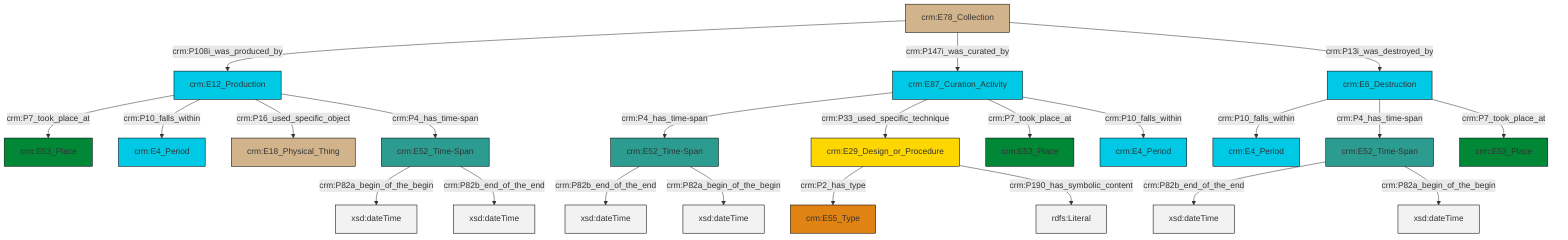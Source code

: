graph TD
classDef Literal fill:#f2f2f2,stroke:#000000;
classDef CRM_Entity fill:#FFFFFF,stroke:#000000;
classDef Temporal_Entity fill:#00C9E6, stroke:#000000;
classDef Type fill:#E18312, stroke:#000000;
classDef Time-Span fill:#2C9C91, stroke:#000000;
classDef Appellation fill:#FFEB7F, stroke:#000000;
classDef Place fill:#008836, stroke:#000000;
classDef Persistent_Item fill:#B266B2, stroke:#000000;
classDef Conceptual_Object fill:#FFD700, stroke:#000000;
classDef Physical_Thing fill:#D2B48C, stroke:#000000;
classDef Actor fill:#f58aad, stroke:#000000;
classDef PC_Classes fill:#4ce600, stroke:#000000;
classDef Multi fill:#cccccc,stroke:#000000;

2["crm:E12_Production"]:::Temporal_Entity -->|crm:P7_took_place_at| 3["crm:E53_Place"]:::Place
4["crm:E6_Destruction"]:::Temporal_Entity -->|crm:P10_falls_within| 5["crm:E4_Period"]:::Temporal_Entity
12["crm:E52_Time-Span"]:::Time-Span -->|crm:P82a_begin_of_the_begin| 13[xsd:dateTime]:::Literal
4["crm:E6_Destruction"]:::Temporal_Entity -->|crm:P4_has_time-span| 8["crm:E52_Time-Span"]:::Time-Span
16["crm:E87_Curation_Activity"]:::Temporal_Entity -->|crm:P4_has_time-span| 17["crm:E52_Time-Span"]:::Time-Span
0["crm:E29_Design_or_Procedure"]:::Conceptual_Object -->|crm:P2_has_type| 19["crm:E55_Type"]:::Type
17["crm:E52_Time-Span"]:::Time-Span -->|crm:P82b_end_of_the_end| 21[xsd:dateTime]:::Literal
12["crm:E52_Time-Span"]:::Time-Span -->|crm:P82b_end_of_the_end| 27[xsd:dateTime]:::Literal
4["crm:E6_Destruction"]:::Temporal_Entity -->|crm:P7_took_place_at| 6["crm:E53_Place"]:::Place
0["crm:E29_Design_or_Procedure"]:::Conceptual_Object -->|crm:P190_has_symbolic_content| 28[rdfs:Literal]:::Literal
2["crm:E12_Production"]:::Temporal_Entity -->|crm:P10_falls_within| 22["crm:E4_Period"]:::Temporal_Entity
30["crm:E78_Collection"]:::Physical_Thing -->|crm:P108i_was_produced_by| 2["crm:E12_Production"]:::Temporal_Entity
8["crm:E52_Time-Span"]:::Time-Span -->|crm:P82b_end_of_the_end| 31[xsd:dateTime]:::Literal
30["crm:E78_Collection"]:::Physical_Thing -->|crm:P147i_was_curated_by| 16["crm:E87_Curation_Activity"]:::Temporal_Entity
2["crm:E12_Production"]:::Temporal_Entity -->|crm:P16_used_specific_object| 10["crm:E18_Physical_Thing"]:::Physical_Thing
16["crm:E87_Curation_Activity"]:::Temporal_Entity -->|crm:P33_used_specific_technique| 0["crm:E29_Design_or_Procedure"]:::Conceptual_Object
17["crm:E52_Time-Span"]:::Time-Span -->|crm:P82a_begin_of_the_begin| 33[xsd:dateTime]:::Literal
16["crm:E87_Curation_Activity"]:::Temporal_Entity -->|crm:P7_took_place_at| 25["crm:E53_Place"]:::Place
30["crm:E78_Collection"]:::Physical_Thing -->|crm:P13i_was_destroyed_by| 4["crm:E6_Destruction"]:::Temporal_Entity
16["crm:E87_Curation_Activity"]:::Temporal_Entity -->|crm:P10_falls_within| 14["crm:E4_Period"]:::Temporal_Entity
2["crm:E12_Production"]:::Temporal_Entity -->|crm:P4_has_time-span| 12["crm:E52_Time-Span"]:::Time-Span
8["crm:E52_Time-Span"]:::Time-Span -->|crm:P82a_begin_of_the_begin| 38[xsd:dateTime]:::Literal